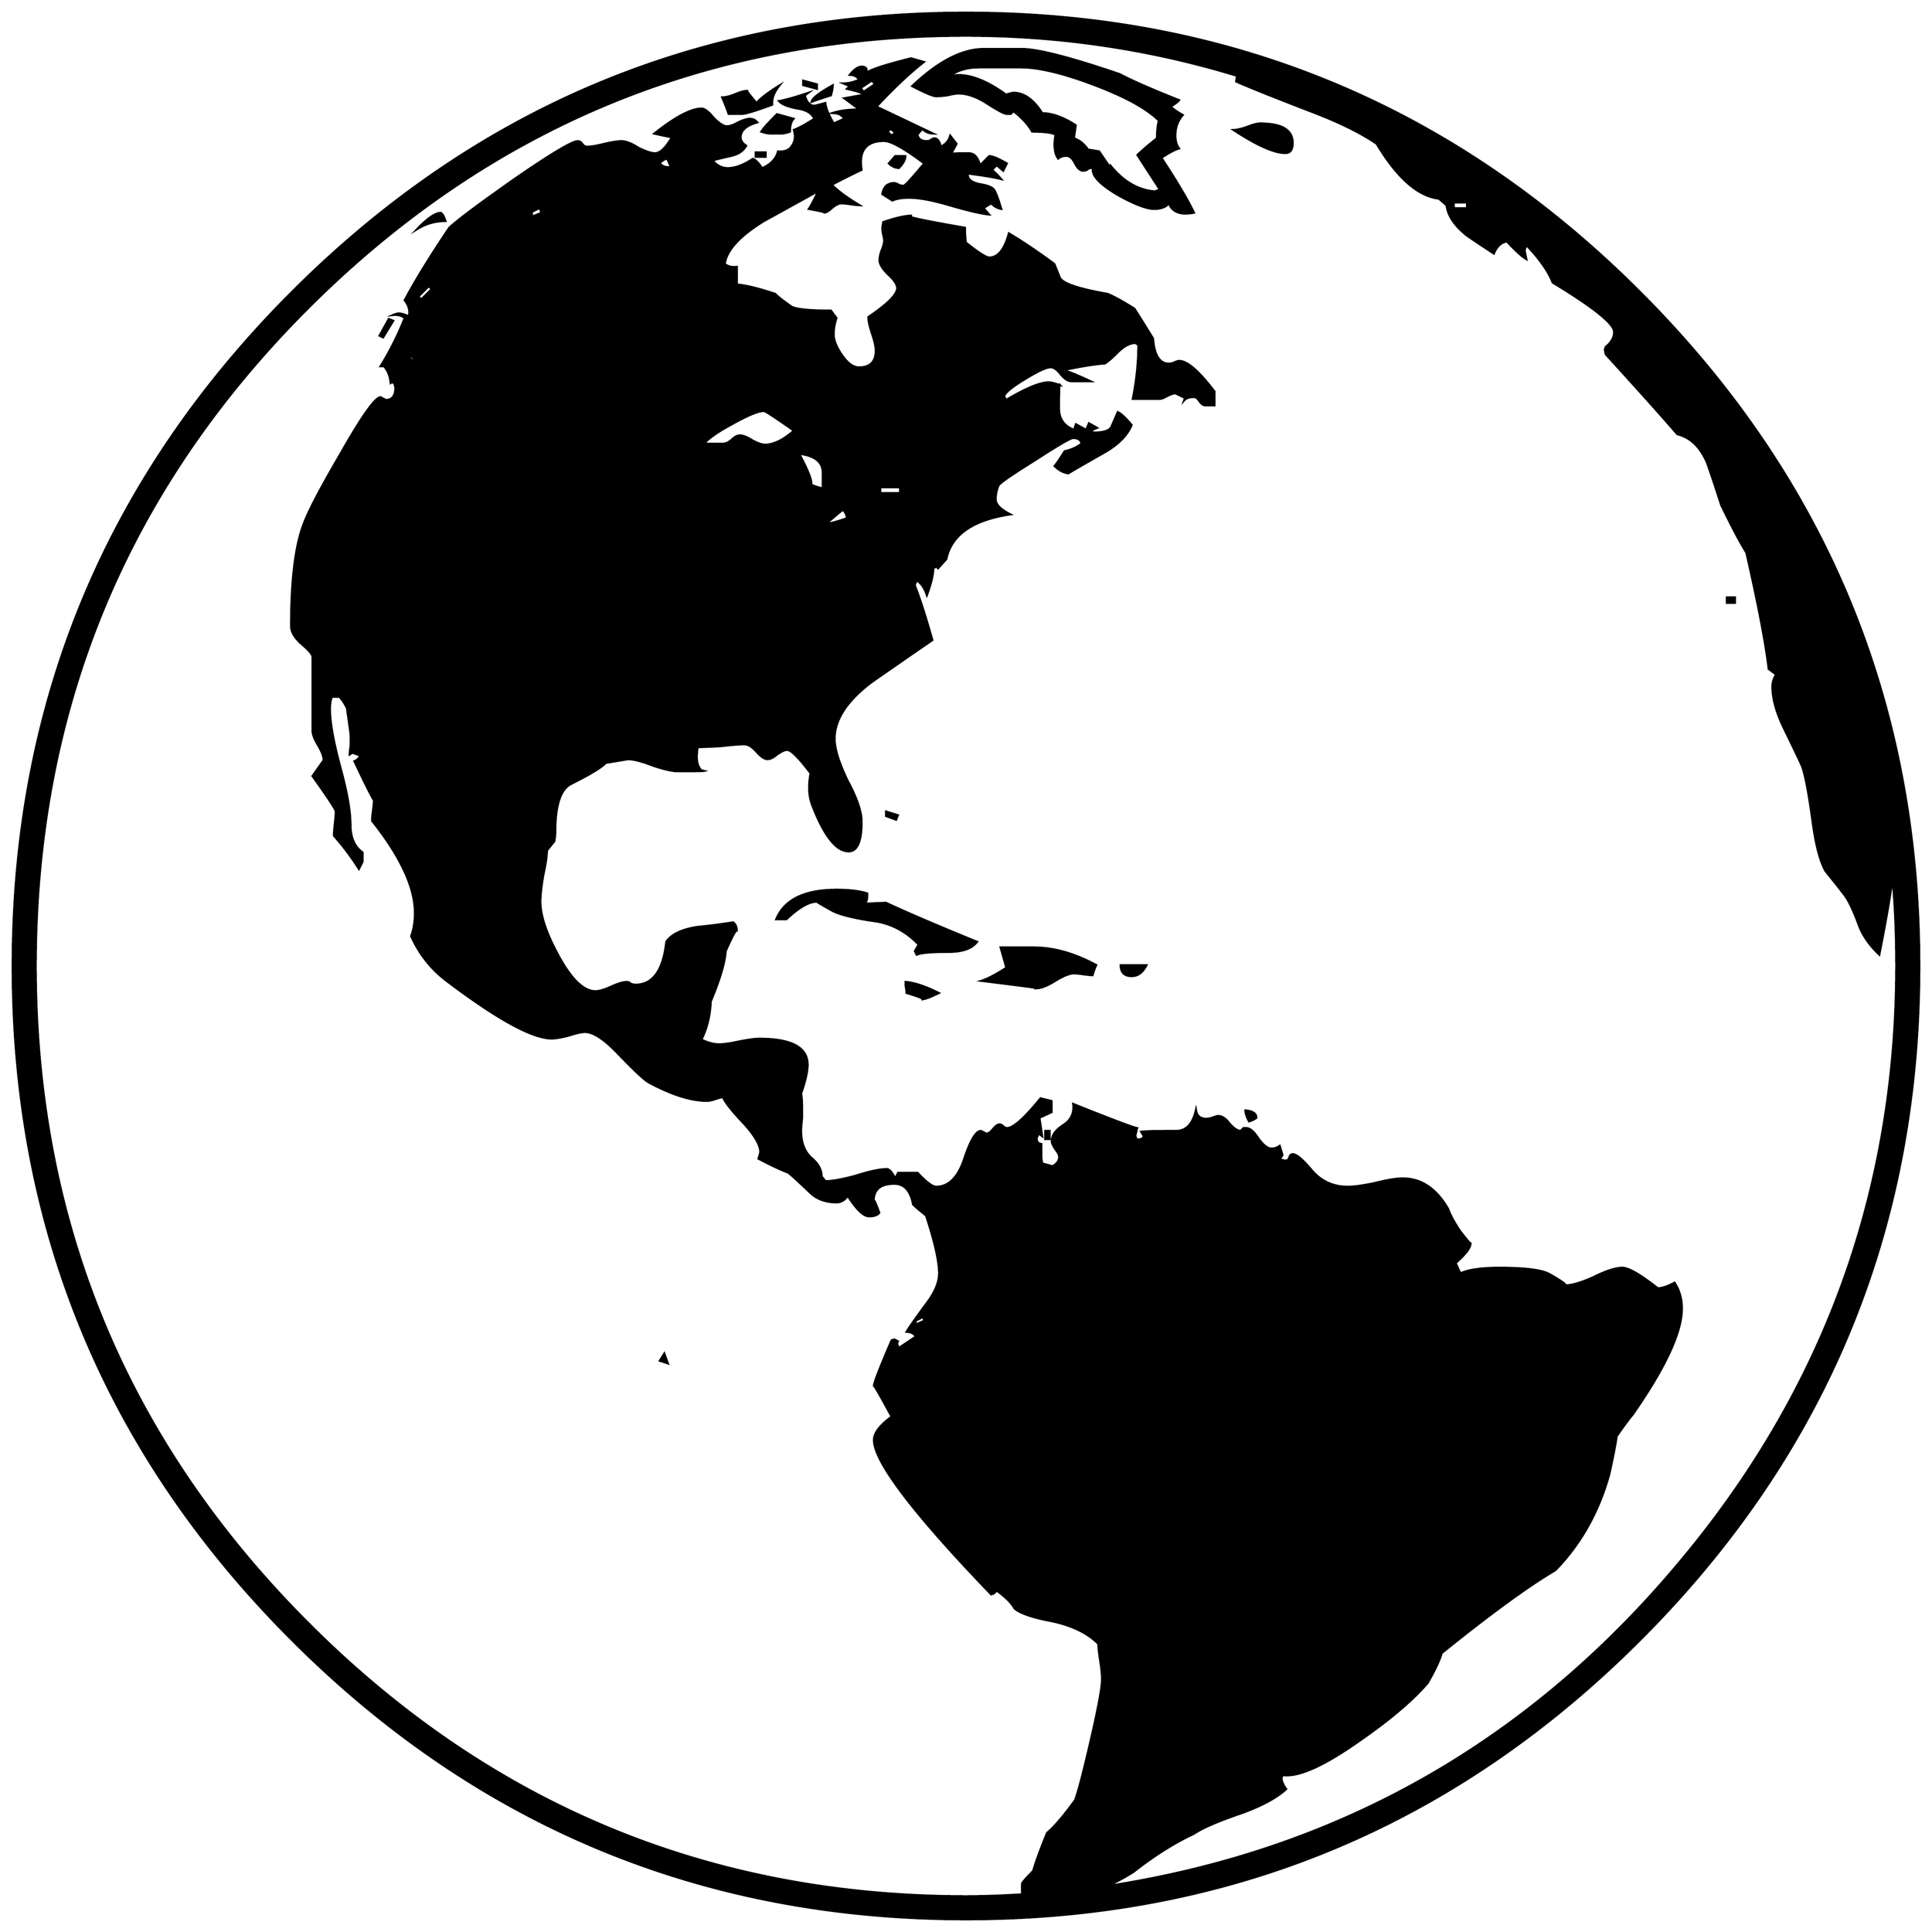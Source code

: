 


\begin{tikzpicture}[y=0.80pt, x=0.80pt, yscale=-1.0, xscale=1.0, inner sep=0pt, outer sep=0pt]
\begin{scope}[shift={(100.0,1706.0)},nonzero rule]
  \path[draw=.,fill=.,line width=1.600pt] (2048.0,-582.0) ..
    controls (2048.0,-299.333) and (1948.0,-58.0) ..
    (1748.0,142.0) .. controls (1548.0,342.0) and (1306.667,442.0)
    .. (1024.0,442.0) .. controls (741.333,442.0) and
    (500.0,342.0) .. (300.0,142.0) .. controls (100.0,-58.0) and
    (0.0,-299.333) .. (0.0,-582.0) .. controls (0.0,-864.667) and
    (100.0,-1106.0) .. (300.0,-1306.0) .. controls
    (500.0,-1506.0) and (741.333,-1606.0) .. (1024.0,-1606.0) ..
    controls (1306.667,-1606.0) and (1548.0,-1506.0) ..
    (1748.0,-1306.0) .. controls (1948.0,-1106.0) and
    (2048.0,-864.667) .. (2048.0,-582.0) -- cycle(1562.0,-1396.0)
    -- (1562.0,-1402.0) -- (1548.0,-1402.0) -- (1548.0,-1396.0)
    -- (1562.0,-1396.0) -- cycle(926.0,-1529.0) --
    (923.0,-1533.0) -- (911.0,-1525.0) -- (914.0,-1521.0) --
    (926.0,-1529.0) -- cycle(948.0,-1477.0) -- (943.0,-1481.0)
    -- (940.0,-1478.0) -- (944.0,-1474.0) -- (948.0,-1477.0) --
    cycle(707.0,-1440.0) -- (703.0,-1449.0) .. controls
    (701.0,-1449.0) and (698.333,-1447.333) .. (695.0,-1444.0) ..
    controls (697.667,-1441.333) and (700.667,-1440.0) ..
    (704.0,-1440.0) -- (707.0,-1440.0) -- cycle(953.0,-1090.0)
    -- (953.0,-1096.0) -- (932.0,-1096.0) -- (932.0,-1090.0) --
    (953.0,-1090.0) -- cycle(870.0,-1095.0) -- (870.0,-1112.0)
    .. controls (870.0,-1123.333) and (861.667,-1130.0) ..
    (845.0,-1132.0) .. controls (854.333,-1114.667) and
    (858.667,-1103.667) .. (858.0,-1099.0) .. controls
    (860.667,-1097.667) and (864.667,-1096.333) .. (870.0,-1095.0) --
    cycle(568.0,-1391.0) -- (566.0,-1396.0) -- (558.0,-1392.0)
    -- (558.0,-1387.0) -- (568.0,-1391.0) --
    cycle(839.0,-1157.0) .. controls (819.0,-1171.0) and
    (808.333,-1178.0) .. (807.0,-1178.0) .. controls
    (801.0,-1178.0) and (789.667,-1173.333) .. (773.0,-1164.0) ..
    controls (757.0,-1155.333) and (747.0,-1148.333) ..
    (743.0,-1143.0) -- (763.0,-1143.0) .. controls
    (765.667,-1143.0) and (768.667,-1144.333) .. (772.0,-1147.0) ..
    controls (775.333,-1150.333) and (778.333,-1152.0) ..
    (781.0,-1152.0) .. controls (784.333,-1152.0) and
    (788.667,-1150.333) .. (794.0,-1147.0) .. controls
    (800.0,-1143.667) and (804.667,-1142.0) .. (808.0,-1142.0) ..
    controls (817.333,-1142.0) and (827.667,-1147.0) ..
    (839.0,-1157.0) -- cycle(896.0,-1063.0) .. controls
    (896.0,-1065.667) and (894.667,-1068.667) .. (892.0,-1072.0) ..
    controls (890.0,-1070.667) and (884.0,-1065.667) ..
    (874.0,-1057.0) .. controls (879.333,-1057.667) and
    (886.667,-1059.667) .. (896.0,-1063.0) -- cycle(450.0,-1309.0)
    -- (447.0,-1312.0) -- (436.0,-1301.0) -- (439.0,-1298.0) --
    (450.0,-1309.0) -- cycle(433.0,-1229.0) .. controls
    (431.0,-1235.0) and (428.333,-1238.0) .. (425.0,-1238.0) ..
    controls (426.333,-1235.333) and (429.0,-1232.333) ..
    (433.0,-1229.0) -- cycle(2023.0,-582.0) .. controls
    (2023.0,-616.0) and (2021.667,-647.333) .. (2019.0,-676.0) ..
    controls (2017.667,-662.0) and (2013.0,-634.667) ..
    (2005.0,-594.0) .. controls (1993.667,-604.667) and
    (1986.0,-616.0) .. (1982.0,-628.0) .. controls
    (1976.0,-644.0) and (1970.667,-654.667) .. (1966.0,-660.0) ..
    controls (1962.0,-665.333) and (1955.667,-673.333) ..
    (1947.0,-684.0) .. controls (1941.0,-694.667) and
    (1936.333,-712.667) .. (1933.0,-738.0) .. controls
    (1929.0,-767.333) and (1925.333,-786.667) .. (1922.0,-796.0) ..
    controls (1921.333,-798.0) and (1914.667,-812.0) ..
    (1902.0,-838.0) .. controls (1894.0,-854.667) and
    (1890.0,-869.333) .. (1890.0,-882.0) .. controls
    (1890.0,-886.667) and (1891.333,-891.0) .. (1894.0,-895.0) --
    (1886.0,-901.0) .. controls (1882.667,-929.0) and
    (1874.667,-970.667) .. (1862.0,-1026.0) .. controls
    (1855.333,-1036.667) and (1846.333,-1053.667) .. (1835.0,-1077.0) ..
    controls (1830.333,-1091.667) and (1825.333,-1106.667) ..
    (1820.0,-1122.0) .. controls (1812.667,-1139.333) and
    (1802.0,-1149.667) .. (1788.0,-1153.0) .. controls
    (1771.333,-1172.333) and (1745.667,-1201.0) .. (1711.0,-1239.0) --
    (1710.0,-1244.0) -- (1711.0,-1247.0) .. controls
    (1717.0,-1251.667) and (1720.0,-1257.0) .. (1720.0,-1263.0) ..
    controls (1720.0,-1271.667) and (1698.0,-1289.333) ..
    (1654.0,-1316.0) .. controls (1649.333,-1328.0) and
    (1640.0,-1341.333) .. (1626.0,-1356.0) -- (1624.0,-1351.0) --
    (1626.0,-1341.0) .. controls (1622.0,-1343.0) and
    (1615.0,-1349.333) .. (1605.0,-1360.0) .. controls
    (1599.0,-1359.333) and (1594.333,-1355.0) .. (1591.0,-1347.0) ..
    controls (1571.667,-1359.667) and (1561.333,-1366.667) ..
    (1560.0,-1368.0) .. controls (1548.0,-1378.0) and
    (1541.333,-1388.333) .. (1540.0,-1399.0) -- (1532.0,-1406.0) ..
    controls (1509.333,-1408.667) and (1487.0,-1428.333) ..
    (1465.0,-1465.0) .. controls (1447.667,-1477.0) and
    (1423.0,-1489.0) .. (1391.0,-1501.0) .. controls
    (1349.667,-1517.0) and (1324.0,-1527.333) .. (1314.0,-1532.0) --
    (1315.0,-1538.0) .. controls (1221.0,-1566.667) and
    (1124.0,-1581.0) .. (1024.0,-1581.0) .. controls
    (748.0,-1581.0) and (512.333,-1483.333) .. (317.0,-1288.0) ..
    controls (122.333,-1093.333) and (25.0,-858.0) .. (25.0,-582.0)
    .. controls (25.0,-306.667) and (122.667,-71.333) .. (318.0,124.0)
    .. controls (513.333,319.333) and (748.667,417.0) ..
    (1024.0,417.0) .. controls (1041.333,417.0) and (1061.333,416.333)
    .. (1084.0,415.0) -- (1084.0,404.0) .. controls
    (1084.0,402.667) and (1088.0,398.0) .. (1096.0,390.0) ..
    controls (1098.667,380.667) and (1103.667,367.0) .. (1111.0,349.0)
    .. controls (1118.333,343.0) and (1128.333,331.333) ..
    (1141.0,314.0) .. controls (1144.333,305.333) and (1150.0,283.667)
    .. (1158.0,249.0) .. controls (1166.0,214.333) and
    (1170.0,192.667) .. (1170.0,184.0) .. controls (1170.0,179.333)
    and (1169.333,172.667) .. (1168.0,164.0) .. controls
    (1166.667,155.333) and (1166.0,149.333) .. (1166.0,146.0) ..
    controls (1154.667,134.667) and (1138.333,126.667) .. (1117.0,122.0)
    .. controls (1095.667,118.0) and (1082.0,113.333) ..
    (1076.0,108.0) .. controls (1072.667,102.0) and (1066.333,95.667)
    .. (1057.0,89.0) -- (1054.0,92.0) -- (1051.0,93.0) ..
    controls (967.0,5.667) and (925.0,-49.667) .. (925.0,-73.0) ..
    controls (925.0,-80.333) and (931.333,-88.667) .. (944.0,-98.0) ..
    controls (931.333,-121.333) and (925.0,-132.333) .. (925.0,-131.0)
    .. controls (925.0,-134.333) and (931.333,-150.667) ..
    (944.0,-180.0) -- (947.0,-181.0) -- (951.0,-179.0) --
    (950.0,-176.0) -- (952.0,-172.0) .. controls (956.0,-174.667)
    and (962.0,-178.667) .. (970.0,-184.0) .. controls
    (968.0,-187.333) and (964.667,-189.0) .. (960.0,-189.0) ..
    controls (961.333,-191.667) and (968.333,-201.667) .. (981.0,-219.0)
    .. controls (990.333,-231.0) and (995.0,-242.0) ..
    (995.0,-252.0) .. controls (995.0,-264.667) and (990.333,-285.333)
    .. (981.0,-314.0) .. controls (975.0,-318.667) and
    (970.333,-322.667) .. (967.0,-326.0) .. controls (964.333,-340.667)
    and (957.667,-348.0) .. (947.0,-348.0) .. controls
    (932.333,-348.0) and (925.0,-342.0) .. (925.0,-330.0) ..
    controls (925.0,-332.0) and (927.0,-327.667) .. (931.0,-317.0)
    .. controls (929.0,-314.333) and (925.333,-313.0) ..
    (920.0,-313.0) .. controls (914.0,-313.0) and (906.333,-320.333)
    .. (897.0,-335.0) .. controls (893.667,-330.333) and
    (889.667,-328.0) .. (885.0,-328.0) .. controls (873.0,-328.0)
    and (863.333,-331.667) .. (856.0,-339.0) .. controls
    (842.667,-351.667) and (835.0,-358.667) .. (833.0,-360.0) ..
    controls (825.667,-362.667) and (815.0,-367.667) .. (801.0,-375.0)
    .. controls (801.667,-377.0) and (802.333,-379.333) ..
    (803.0,-382.0) .. controls (803.0,-389.333) and (797.333,-399.333)
    .. (786.0,-412.0) .. controls (772.667,-426.0) and
    (765.0,-435.667) .. (763.0,-441.0) .. controls (761.667,-441.0)
    and (759.0,-440.333) .. (755.0,-439.0) .. controls
    (751.0,-437.667) and (748.0,-437.0) .. (746.0,-437.0) ..
    controls (728.667,-437.0) and (707.667,-443.667) .. (683.0,-457.0)
    .. controls (678.333,-459.667) and (667.333,-470.0) ..
    (650.0,-488.0) .. controls (635.333,-503.333) and (623.667,-511.0)
    .. (615.0,-511.0) .. controls (611.0,-511.0) and
    (605.0,-509.667) .. (597.0,-507.0) .. controls (589.0,-505.0)
    and (583.0,-504.0) .. (579.0,-504.0) .. controls
    (558.333,-504.0) and (520.667,-524.667) .. (466.0,-566.0) ..
    controls (449.333,-578.667) and (436.667,-594.667) .. (428.0,-614.0)
    .. controls (430.667,-621.333) and (432.0,-629.667) ..
    (432.0,-639.0) .. controls (432.0,-666.333) and (416.667,-699.333)
    .. (386.0,-738.0) .. controls (386.0,-740.667) and
    (386.333,-744.333) .. (387.0,-749.0) .. controls (387.667,-754.333)
    and (388.0,-758.0) .. (388.0,-760.0) .. controls
    (385.333,-764.0) and (378.333,-778.0) .. (367.0,-802.0) ..
    controls (370.333,-803.333) and (372.333,-805.333) .. (373.0,-808.0)
    -- (365.0,-811.0) -- (362.0,-809.0) .. controls
    (362.0,-811.0) and (362.333,-814.333) .. (363.0,-819.0) ..
    controls (363.0,-823.667) and (363.0,-827.333) .. (363.0,-830.0)
    .. controls (363.0,-830.667) and (361.667,-840.333) ..
    (359.0,-859.0) .. controls (356.333,-864.333) and (353.667,-868.333)
    .. (351.0,-871.0) -- (343.0,-871.0) .. controls
    (341.667,-867.667) and (341.0,-863.333) .. (341.0,-858.0) ..
    controls (341.0,-844.0) and (344.667,-823.333) .. (352.0,-796.0)
    .. controls (359.333,-769.333) and (363.0,-748.667) ..
    (363.0,-734.0) .. controls (363.0,-720.0) and (367.333,-710.0)
    .. (376.0,-704.0) -- (376.0,-694.0) -- (372.0,-686.0) ..
    controls (364.0,-698.667) and (355.0,-710.667) .. (345.0,-722.0)
    .. controls (345.0,-724.667) and (345.333,-729.0) ..
    (346.0,-735.0) .. controls (346.667,-741.0) and (347.0,-745.333)
    .. (347.0,-748.0) .. controls (347.0,-750.0) and
    (338.667,-762.667) .. (322.0,-786.0) .. controls (330.0,-797.333)
    and (334.0,-803.0) .. (334.0,-803.0) .. controls
    (334.0,-807.0) and (332.0,-812.333) .. (328.0,-819.0) ..
    controls (324.0,-825.667) and (322.0,-831.0) .. (322.0,-835.0)
    -- (322.0,-914.0) .. controls (322.0,-916.667) and
    (318.0,-921.333) .. (310.0,-928.0) .. controls (302.667,-934.667)
    and (299.0,-941.0) .. (299.0,-947.0) .. controls
    (299.0,-997.667) and (303.667,-1034.667) .. (313.0,-1058.0) ..
    controls (318.333,-1072.0) and (331.333,-1096.667) ..
    (352.0,-1132.0) .. controls (374.667,-1172.0) and
    (389.0,-1192.333) .. (395.0,-1193.0) -- (401.0,-1190.0) ..
    controls (407.667,-1190.0) and (411.0,-1194.333) ..
    (411.0,-1203.0) .. controls (410.333,-1208.333) and
    (408.667,-1210.0) .. (406.0,-1208.0) .. controls
    (405.333,-1215.333) and (403.0,-1221.333) .. (399.0,-1226.0) --
    (395.0,-1226.0) .. controls (405.667,-1243.333) and
    (414.333,-1260.667) .. (421.0,-1278.0) .. controls
    (417.667,-1280.667) and (413.333,-1281.667) .. (408.0,-1281.0) ..
    controls (409.333,-1281.667) and (411.333,-1282.333) ..
    (414.0,-1283.0) .. controls (417.333,-1283.0) and
    (421.0,-1282.0) .. (425.0,-1280.0) .. controls
    (425.667,-1280.667) and (426.0,-1282.0) .. (426.0,-1284.0) ..
    controls (426.0,-1288.667) and (424.333,-1293.0) ..
    (421.0,-1297.0) .. controls (432.333,-1318.333) and
    (448.333,-1344.333) .. (469.0,-1375.0) .. controls
    (478.333,-1383.667) and (502.0,-1401.333) .. (540.0,-1428.0) ..
    controls (578.667,-1454.667) and (601.0,-1468.0) ..
    (607.0,-1468.0) .. controls (609.0,-1468.0) and
    (610.667,-1467.0) .. (612.0,-1465.0) .. controls
    (613.333,-1463.0) and (615.0,-1462.0) .. (617.0,-1462.0) ..
    controls (621.0,-1462.0) and (627.0,-1463.0) ..
    (635.0,-1465.0) .. controls (643.667,-1467.0) and
    (650.0,-1468.0) .. (654.0,-1468.0) .. controls
    (658.667,-1468.0) and (664.667,-1465.667) .. (672.0,-1461.0) ..
    controls (680.0,-1457.0) and (686.0,-1455.0) ..
    (690.0,-1455.0) .. controls (695.333,-1455.0) and
    (701.333,-1460.667) .. (708.0,-1472.0) .. controls
    (704.0,-1472.667) and (697.667,-1474.0) .. (689.0,-1476.0) ..
    controls (711.667,-1494.0) and (728.667,-1503.0) ..
    (740.0,-1503.0) .. controls (743.333,-1503.0) and
    (747.667,-1499.667) .. (753.0,-1493.0) .. controls
    (759.0,-1487.0) and (763.667,-1484.0) .. (767.0,-1484.0) ..
    controls (770.333,-1484.0) and (774.333,-1485.333) ..
    (779.0,-1488.0) .. controls (784.333,-1490.667) and
    (788.667,-1492.0) .. (792.0,-1492.0) .. controls
    (795.333,-1492.0) and (798.0,-1490.667) .. (800.0,-1488.0) ..
    controls (788.0,-1484.667) and (782.0,-1479.333) ..
    (782.0,-1472.0) .. controls (782.0,-1468.667) and
    (784.0,-1465.667) .. (788.0,-1463.0) .. controls
    (785.333,-1457.667) and (780.0,-1454.0) .. (772.0,-1452.0) ..
    controls (760.0,-1449.333) and (753.333,-1447.667) ..
    (752.0,-1447.0) .. controls (756.667,-1441.667) and
    (762.0,-1439.0) .. (768.0,-1439.0) .. controls
    (776.0,-1439.0) and (785.0,-1442.333) .. (795.0,-1449.0) ..
    controls (797.667,-1448.333) and (801.0,-1445.0) ..
    (805.0,-1439.0) .. controls (814.333,-1443.0) and
    (820.0,-1449.0) .. (822.0,-1457.0) .. controls
    (829.333,-1456.333) and (834.333,-1458.333) .. (837.0,-1463.0) ..
    controls (840.333,-1467.667) and (841.0,-1473.333) ..
    (839.0,-1480.0) .. controls (844.333,-1482.0) and
    (851.667,-1486.0) .. (861.0,-1492.0) .. controls
    (858.333,-1498.0) and (852.0,-1501.667) .. (842.0,-1503.0) ..
    controls (832.0,-1505.0) and (825.667,-1507.667) ..
    (823.0,-1511.0) .. controls (830.333,-1512.333) and
    (841.0,-1515.333) .. (855.0,-1520.0) -- (851.0,-1517.0) ..
    controls (853.0,-1509.667) and (856.333,-1506.0) ..
    (861.0,-1506.0) .. controls (861.667,-1506.0) and
    (865.667,-1507.0) .. (873.0,-1509.0) .. controls
    (873.667,-1503.0) and (876.667,-1495.667) .. (882.0,-1487.0) --
    (893.0,-1492.0) .. controls (891.0,-1496.0) and
    (886.667,-1498.0) .. (880.0,-1498.0) .. controls
    (888.0,-1500.667) and (897.667,-1502.0) .. (909.0,-1502.0) ..
    controls (908.333,-1502.667) and (903.0,-1506.667) ..
    (893.0,-1514.0) -- (915.0,-1518.0) .. controls
    (911.667,-1520.0) and (905.333,-1522.0) .. (896.0,-1524.0) --
    (899.0,-1527.0) -- (892.0,-1530.0) .. controls
    (898.0,-1530.0) and (903.667,-1531.333) .. (909.0,-1534.0) ..
    controls (907.0,-1537.333) and (903.667,-1539.0) ..
    (899.0,-1539.0) .. controls (903.667,-1545.0) and
    (908.0,-1548.0) .. (912.0,-1548.0) .. controls
    (916.667,-1548.0) and (918.333,-1545.667) .. (917.0,-1541.0) ..
    controls (919.667,-1544.333) and (935.667,-1549.667) ..
    (965.0,-1557.0) -- (979.0,-1553.0) .. controls
    (963.667,-1541.0) and (946.667,-1525.0) .. (928.0,-1505.0) --
    (989.0,-1476.0) .. controls (984.333,-1476.0) and
    (980.333,-1477.667) .. (977.0,-1481.0) -- (972.0,-1475.0) ..
    controls (972.667,-1470.333) and (976.0,-1468.0) ..
    (982.0,-1468.0) .. controls (983.333,-1468.0) and
    (984.667,-1468.333) .. (986.0,-1469.0) .. controls
    (987.333,-1470.333) and (988.667,-1471.0) .. (990.0,-1471.0) ..
    controls (993.333,-1471.0) and (995.667,-1468.0) ..
    (997.0,-1462.0) .. controls (1002.333,-1464.667) and
    (1005.667,-1468.667) .. (1007.0,-1474.0) -- (1014.0,-1465.0) --
    (1008.0,-1454.0) .. controls (1006.0,-1454.667) and
    (1012.333,-1455.0) .. (1027.0,-1455.0) .. controls
    (1033.0,-1455.0) and (1037.0,-1450.667) .. (1039.0,-1442.0) ..
    controls (1045.667,-1448.667) and (1049.0,-1452.0) ..
    (1049.0,-1452.0) .. controls (1052.333,-1452.0) and
    (1058.667,-1449.333) .. (1068.0,-1444.0) -- (1064.0,-1436.0) --
    (1057.0,-1442.0) -- (1052.0,-1437.0) .. controls
    (1054.667,-1435.0) and (1058.0,-1431.667) .. (1062.0,-1427.0) ..
    controls (1054.0,-1429.0) and (1042.0,-1431.0) ..
    (1026.0,-1433.0) .. controls (1025.333,-1427.667) and
    (1029.333,-1424.0) .. (1038.0,-1422.0) .. controls
    (1046.667,-1420.667) and (1052.0,-1418.667) .. (1054.0,-1416.0) ..
    controls (1056.0,-1413.333) and (1058.667,-1406.333) ..
    (1062.0,-1395.0) .. controls (1058.0,-1395.667) and
    (1054.333,-1397.667) .. (1051.0,-1401.0) -- (1043.0,-1396.0) --
    (1049.0,-1389.0) .. controls (1041.0,-1389.667) and
    (1026.667,-1393.0) .. (1006.0,-1399.0) .. controls
    (988.0,-1404.333) and (973.667,-1407.0) .. (963.0,-1407.0) ..
    controls (955.0,-1407.0) and (949.0,-1406.0) ..
    (945.0,-1404.0) -- (934.0,-1411.0) .. controls
    (935.333,-1419.0) and (939.667,-1423.0) .. (947.0,-1423.0) ..
    controls (948.333,-1423.0) and (950.0,-1422.333) ..
    (952.0,-1421.0) .. controls (954.0,-1420.333) and
    (955.667,-1420.0) .. (957.0,-1420.0) .. controls
    (958.333,-1420.0) and (965.667,-1428.0) .. (979.0,-1444.0) ..
    controls (957.667,-1460.0) and (943.333,-1468.0) ..
    (936.0,-1468.0) .. controls (916.667,-1468.0) and
    (908.667,-1457.667) .. (912.0,-1437.0) .. controls
    (904.667,-1433.667) and (894.0,-1428.333) .. (880.0,-1421.0) ..
    controls (886.667,-1414.333) and (896.667,-1407.0) ..
    (910.0,-1399.0) .. controls (908.0,-1399.0) and
    (904.667,-1399.333) .. (900.0,-1400.0) .. controls
    (896.0,-1400.667) and (892.667,-1401.0) .. (890.0,-1401.0) ..
    controls (887.333,-1401.0) and (884.0,-1399.333) ..
    (880.0,-1396.0) .. controls (876.667,-1392.667) and
    (873.667,-1391.0) .. (871.0,-1391.0) .. controls
    (875.0,-1391.0) and (869.667,-1392.333) .. (855.0,-1395.0) ..
    controls (857.667,-1399.0) and (861.0,-1405.333) ..
    (865.0,-1414.0) .. controls (845.667,-1403.333) and
    (826.333,-1392.667) .. (807.0,-1382.0) .. controls
    (781.0,-1366.0) and (767.0,-1350.667) .. (765.0,-1336.0) ..
    controls (768.333,-1333.333) and (772.667,-1332.333) ..
    (778.0,-1333.0) -- (778.0,-1314.0) .. controls
    (787.333,-1313.333) and (801.0,-1310.0) .. (819.0,-1304.0) ..
    controls (822.333,-1300.667) and (828.333,-1296.0) ..
    (837.0,-1290.0) .. controls (843.0,-1287.333) and
    (857.0,-1286.0) .. (879.0,-1286.0) -- (885.0,-1278.0) ..
    controls (883.0,-1272.0) and (882.0,-1266.0) ..
    (882.0,-1260.0) .. controls (882.0,-1254.0) and
    (885.0,-1246.667) .. (891.0,-1238.0) .. controls
    (897.0,-1229.333) and (903.0,-1225.0) .. (909.0,-1225.0) ..
    controls (921.0,-1225.0) and (927.0,-1231.0) ..
    (927.0,-1243.0) .. controls (927.0,-1247.0) and
    (925.667,-1253.0) .. (923.0,-1261.0) .. controls
    (920.333,-1269.0) and (919.0,-1275.0) .. (919.0,-1279.0) ..
    controls (939.667,-1293.0) and (950.0,-1303.333) ..
    (950.0,-1310.0) .. controls (950.0,-1314.0) and
    (946.667,-1319.0) .. (940.0,-1325.0) .. controls
    (934.0,-1331.0) and (931.0,-1336.0) .. (931.0,-1340.0) ..
    controls (931.0,-1342.667) and (931.667,-1346.0) ..
    (933.0,-1350.0) .. controls (935.0,-1354.667) and
    (936.0,-1358.333) .. (936.0,-1361.0) .. controls
    (936.0,-1362.333) and (935.667,-1364.333) .. (935.0,-1367.0) ..
    controls (934.333,-1370.333) and (934.0,-1372.667) ..
    (934.0,-1374.0) .. controls (934.0,-1374.667) and
    (934.333,-1377.0) .. (935.0,-1381.0) .. controls
    (948.333,-1385.667) and (958.667,-1388.0) .. (966.0,-1388.0) ..
    controls (954.0,-1388.0) and (973.0,-1383.667) ..
    (1023.0,-1375.0) .. controls (1023.0,-1369.0) and
    (1023.333,-1363.667) .. (1024.0,-1359.0) .. controls
    (1037.333,-1348.333) and (1045.667,-1343.0) .. (1049.0,-1343.0) ..
    controls (1058.333,-1343.0) and (1065.333,-1351.667) ..
    (1070.0,-1369.0) .. controls (1084.667,-1360.333) and
    (1101.0,-1349.333) .. (1119.0,-1336.0) .. controls
    (1120.333,-1332.667) and (1122.333,-1327.667) .. (1125.0,-1321.0) ..
    controls (1128.333,-1315.0) and (1145.333,-1309.333) ..
    (1176.0,-1304.0) .. controls (1182.667,-1301.333) and
    (1192.333,-1296.0) .. (1205.0,-1288.0) .. controls
    (1209.667,-1280.667) and (1216.333,-1270.0) .. (1225.0,-1256.0) ..
    controls (1226.333,-1238.0) and (1232.0,-1229.0) ..
    (1242.0,-1229.0) .. controls (1243.333,-1229.0) and
    (1245.0,-1229.333) .. (1247.0,-1230.0) .. controls
    (1249.667,-1231.333) and (1251.667,-1232.0) .. (1253.0,-1232.0) ..
    controls (1261.667,-1232.0) and (1274.333,-1221.0) ..
    (1291.0,-1199.0) -- (1291.0,-1184.0) -- (1281.0,-1184.0) ..
    controls (1279.0,-1184.0) and (1277.0,-1185.333) ..
    (1275.0,-1188.0) .. controls (1273.0,-1191.333) and
    (1271.0,-1193.0) .. (1269.0,-1193.0) .. controls
    (1263.667,-1193.0) and (1260.0,-1191.667) .. (1258.0,-1189.0) --
    (1259.0,-1192.0) -- (1249.0,-1197.0) .. controls
    (1247.0,-1197.0) and (1244.0,-1196.0) .. (1240.0,-1194.0) ..
    controls (1236.667,-1192.0) and (1234.0,-1191.0) ..
    (1232.0,-1191.0) -- (1203.0,-1191.0) .. controls
    (1207.0,-1211.0) and (1209.0,-1230.333) .. (1209.0,-1249.0) --
    (1206.0,-1251.0) .. controls (1200.0,-1251.0) and
    (1193.667,-1247.667) .. (1187.0,-1241.0) .. controls
    (1180.333,-1234.333) and (1175.667,-1230.333) .. (1173.0,-1229.0) ..
    controls (1163.0,-1228.333) and (1148.333,-1226.0) ..
    (1129.0,-1222.0) .. controls (1135.667,-1220.0) and
    (1145.333,-1216.0) .. (1158.0,-1210.0) -- (1137.0,-1210.0) ..
    controls (1133.667,-1210.0) and (1130.0,-1212.333) ..
    (1126.0,-1217.0) .. controls (1122.0,-1222.333) and
    (1118.333,-1225.0) .. (1115.0,-1225.0) .. controls
    (1110.333,-1225.0) and (1101.0,-1220.667) .. (1087.0,-1212.0) ..
    controls (1073.667,-1204.0) and (1066.333,-1198.0) ..
    (1065.0,-1194.0) -- (1067.0,-1190.0) .. controls
    (1088.333,-1202.667) and (1103.667,-1209.0) .. (1113.0,-1209.0) ..
    controls (1115.0,-1209.0) and (1119.0,-1208.0) ..
    (1125.0,-1206.0) .. controls (1124.333,-1208.0) and
    (1124.0,-1199.667) .. (1124.0,-1181.0) .. controls
    (1124.0,-1169.667) and (1129.333,-1162.0) .. (1140.0,-1158.0) --
    (1142.0,-1164.0) -- (1153.0,-1158.0) -- (1156.0,-1165.0) --
    (1165.0,-1160.0) -- (1158.0,-1157.0) -- (1161.0,-1155.0) ..
    controls (1171.667,-1155.0) and (1178.0,-1157.0) ..
    (1180.0,-1161.0) .. controls (1182.0,-1165.667) and
    (1184.333,-1171.0) .. (1187.0,-1177.0) .. controls
    (1190.333,-1175.667) and (1195.333,-1171.0) .. (1202.0,-1163.0) ..
    controls (1197.333,-1151.667) and (1187.333,-1141.667) ..
    (1172.0,-1133.0) .. controls (1147.333,-1119.0) and
    (1134.667,-1111.667) .. (1134.0,-1111.0) .. controls
    (1128.667,-1111.667) and (1123.667,-1114.333) .. (1119.0,-1119.0) ..
    controls (1120.333,-1120.333) and (1124.0,-1125.667) ..
    (1130.0,-1135.0) .. controls (1136.667,-1136.333) and
    (1142.667,-1139.0) .. (1148.0,-1143.0) .. controls
    (1147.333,-1147.0) and (1144.333,-1149.0) .. (1139.0,-1149.0) ..
    controls (1136.333,-1149.0) and (1122.667,-1141.0) ..
    (1098.0,-1125.0) .. controls (1073.333,-1109.667) and
    (1060.333,-1100.667) .. (1059.0,-1098.0) .. controls
    (1057.0,-1093.333) and (1056.0,-1088.333) .. (1056.0,-1083.0) ..
    controls (1056.0,-1077.667) and (1061.333,-1072.333) ..
    (1072.0,-1067.0) .. controls (1031.333,-1061.0) and
    (1008.333,-1045.0) .. (1003.0,-1019.0) -- (994.0,-1009.0) --
    (992.0,-1011.0) -- (989.0,-1009.0) .. controls
    (989.0,-1002.333) and (986.667,-992.667) .. (982.0,-980.0) ..
    controls (979.333,-988.0) and (975.667,-993.333) .. (971.0,-996.0)
    -- (969.0,-991.0) .. controls (974.333,-977.667) and
    (980.667,-958.0) .. (988.0,-932.0) .. controls (966.667,-917.333)
    and (945.0,-902.333) .. (923.0,-887.0) .. controls
    (896.333,-867.0) and (883.0,-846.667) .. (883.0,-826.0) ..
    controls (883.0,-815.333) and (887.667,-800.333) .. (897.0,-781.0)
    .. controls (907.0,-762.333) and (912.0,-747.667) ..
    (912.0,-737.0) .. controls (912.0,-715.667) and (907.333,-705.0)
    .. (898.0,-705.0) .. controls (884.667,-705.0) and
    (871.667,-721.333) .. (859.0,-754.0) .. controls (855.0,-764.0)
    and (854.333,-775.667) .. (857.0,-789.0) .. controls
    (844.333,-805.667) and (836.0,-814.0) .. (832.0,-814.0) ..
    controls (829.333,-814.0) and (825.667,-812.333) .. (821.0,-809.0)
    .. controls (817.0,-805.667) and (813.667,-804.0) ..
    (811.0,-804.0) .. controls (807.667,-804.0) and (803.667,-806.667)
    .. (799.0,-812.0) .. controls (794.333,-817.333) and
    (790.0,-820.0) .. (786.0,-820.0) .. controls (780.667,-820.0)
    and (772.333,-819.333) .. (761.0,-818.0) .. controls
    (749.667,-817.333) and (741.333,-817.0) .. (736.0,-817.0) ..
    controls (735.333,-813.667) and (735.0,-810.0) .. (735.0,-806.0)
    .. controls (735.0,-800.0) and (736.667,-795.333) ..
    (740.0,-792.0) .. controls (748.0,-791.333) and (739.667,-791.0)
    .. (715.0,-791.0) .. controls (709.0,-791.0) and
    (700.0,-793.0) .. (688.0,-797.0) .. controls (676.0,-801.667)
    and (667.0,-804.0) .. (661.0,-804.0) .. controls
    (661.0,-804.0) and (653.0,-802.667) .. (637.0,-800.0) ..
    controls (633.0,-795.333) and (620.333,-787.667) .. (599.0,-777.0)
    .. controls (588.333,-771.0) and (583.0,-754.0) ..
    (583.0,-726.0) .. controls (583.0,-723.333) and (582.667,-720.0)
    .. (582.0,-716.0) -- (574.0,-706.0) .. controls
    (574.0,-700.0) and (572.667,-691.0) .. (570.0,-679.0) ..
    controls (568.0,-667.0) and (567.0,-657.667) .. (567.0,-651.0)
    .. controls (567.0,-636.333) and (573.333,-617.333) ..
    (586.0,-594.0) .. controls (600.0,-568.0) and (613.333,-555.0)
    .. (626.0,-555.0) .. controls (630.0,-555.0) and
    (635.667,-556.667) .. (643.0,-560.0) .. controls (650.333,-563.333)
    and (656.0,-565.0) .. (660.0,-565.0) .. controls
    (661.333,-565.0) and (662.667,-564.333) .. (664.0,-563.0) ..
    controls (666.0,-562.333) and (667.667,-562.0) .. (669.0,-562.0)
    .. controls (687.667,-562.0) and (698.667,-577.333) ..
    (702.0,-608.0) .. controls (707.333,-616.0) and (718.333,-621.333)
    .. (735.0,-624.0) .. controls (748.333,-625.333) and
    (761.333,-627.0) .. (774.0,-629.0) .. controls (776.667,-627.0)
    and (778.0,-623.667) .. (778.0,-619.0) .. controls
    (778.0,-623.0) and (774.0,-616.0) .. (766.0,-598.0) ..
    controls (765.333,-586.0) and (760.0,-568.0) .. (750.0,-544.0)
    .. controls (749.333,-528.667) and (746.0,-515.0) ..
    (740.0,-503.0) .. controls (746.667,-499.667) and (753.0,-498.0)
    .. (759.0,-498.0) .. controls (763.667,-498.0) and
    (770.667,-499.0) .. (780.0,-501.0) .. controls (790.0,-503.0)
    and (797.333,-504.0) .. (802.0,-504.0) .. controls
    (836.667,-504.0) and (854.0,-494.667) .. (854.0,-476.0) ..
    controls (854.0,-468.667) and (851.667,-458.333) .. (847.0,-445.0)
    .. controls (847.667,-441.667) and (848.0,-437.333) ..
    (848.0,-432.0) .. controls (848.0,-429.333) and (848.0,-424.667)
    .. (848.0,-418.0) .. controls (847.333,-412.0) and
    (847.0,-407.667) .. (847.0,-405.0) .. controls (847.0,-392.333)
    and (850.667,-382.667) .. (858.0,-376.0) .. controls
    (865.333,-370.0) and (869.0,-363.333) .. (869.0,-356.0) --
    (873.0,-351.0) .. controls (880.333,-351.0) and (891.333,-353.0)
    .. (906.0,-357.0) .. controls (920.667,-361.667) and
    (931.667,-364.0) .. (939.0,-364.0) .. controls (941.667,-364.0)
    and (944.667,-360.667) .. (948.0,-354.0) -- (951.0,-360.0) --
    (972.0,-360.0) .. controls (981.333,-350.0) and (988.0,-345.0)
    .. (992.0,-345.0) .. controls (1005.333,-345.0) and
    (1015.333,-355.0) .. (1022.0,-375.0) .. controls
    (1028.667,-395.0) and (1034.667,-405.0) .. (1040.0,-405.0) --
    (1046.0,-402.0) .. controls (1048.0,-402.0) and
    (1050.333,-403.667) .. (1053.0,-407.0) .. controls
    (1055.667,-410.333) and (1058.0,-412.0) .. (1060.0,-412.0) ..
    controls (1061.333,-412.0) and (1062.667,-411.333) ..
    (1064.0,-410.0) .. controls (1065.333,-408.667) and
    (1066.667,-408.0) .. (1068.0,-408.0) .. controls
    (1074.667,-408.0) and (1086.667,-418.667) .. (1104.0,-440.0) --
    (1116.0,-437.0) -- (1116.0,-425.0) .. controls
    (1113.333,-423.667) and (1109.0,-421.667) .. (1103.0,-419.0) ..
    controls (1103.667,-414.333) and (1104.667,-407.667) ..
    (1106.0,-399.0) -- (1102.0,-402.0) -- (1100.0,-397.0) ..
    controls (1100.0,-393.0) and (1101.667,-391.0) ..
    (1105.0,-391.0) .. controls (1105.0,-391.0) and
    (1105.0,-386.667) .. (1105.0,-378.0) .. controls
    (1105.0,-376.0) and (1105.333,-373.333) .. (1106.0,-370.0) --
    (1117.0,-367.0) .. controls (1121.667,-369.667) and
    (1124.0,-373.0) .. (1124.0,-377.0) .. controls
    (1124.0,-379.0) and (1122.667,-381.667) .. (1120.0,-385.0) ..
    controls (1117.333,-389.0) and (1116.0,-392.0) ..
    (1116.0,-394.0) .. controls (1116.0,-400.0) and
    (1120.0,-405.667) .. (1128.0,-411.0) .. controls
    (1136.667,-416.333) and (1140.333,-424.0) .. (1139.0,-434.0) ..
    controls (1182.333,-416.667) and (1205.333,-408.0) ..
    (1208.0,-408.0) -- (1206.0,-400.0) -- (1207.0,-396.0) ..
    controls (1211.0,-395.333) and (1213.667,-396.333) ..
    (1215.0,-399.0) -- (1212.0,-404.0) .. controls
    (1214.667,-404.667) and (1227.333,-405.0) .. (1250.0,-405.0) ..
    controls (1260.667,-405.0) and (1267.667,-412.667) ..
    (1271.0,-428.0) .. controls (1271.667,-421.333) and
    (1275.333,-418.0) .. (1282.0,-418.0) .. controls
    (1283.333,-418.0) and (1285.333,-418.333) .. (1288.0,-419.0) ..
    controls (1291.333,-420.333) and (1293.667,-421.0) ..
    (1295.0,-421.0) .. controls (1299.0,-421.0) and
    (1303.0,-418.333) .. (1307.0,-413.0) .. controls
    (1311.667,-407.667) and (1315.667,-405.0) .. (1319.0,-405.0) --
    (1322.0,-408.0) -- (1325.0,-408.0) .. controls
    (1329.0,-408.0) and (1333.333,-404.333) .. (1338.0,-397.0) ..
    controls (1343.333,-389.667) and (1348.0,-386.0) ..
    (1352.0,-386.0) .. controls (1355.333,-386.0) and
    (1358.333,-387.0) .. (1361.0,-389.0) -- (1364.0,-379.0) --
    (1361.0,-374.0) .. controls (1362.333,-374.0) and
    (1364.333,-373.667) .. (1367.0,-373.0) .. controls
    (1369.0,-373.0) and (1370.333,-374.0) .. (1371.0,-376.0) ..
    controls (1371.667,-378.667) and (1373.0,-380.0) ..
    (1375.0,-380.0) .. controls (1379.0,-380.0) and
    (1386.0,-374.0) .. (1396.0,-362.0) .. controls
    (1406.0,-350.667) and (1418.667,-345.0) .. (1434.0,-345.0) ..
    controls (1440.667,-345.0) and (1450.333,-346.333) ..
    (1463.0,-349.0) .. controls (1476.333,-352.333) and
    (1486.333,-354.0) .. (1493.0,-354.0) .. controls
    (1513.0,-354.0) and (1529.333,-343.0) .. (1542.0,-321.0) ..
    controls (1544.0,-315.0) and (1548.333,-307.0) ..
    (1555.0,-297.0) .. controls (1562.333,-287.667) and
    (1566.0,-283.333) .. (1566.0,-284.0) .. controls
    (1566.0,-279.333) and (1560.667,-272.333) .. (1550.0,-263.0) --
    (1555.0,-252.0) .. controls (1563.667,-256.0) and
    (1577.667,-258.0) .. (1597.0,-258.0) .. controls
    (1625.0,-258.0) and (1643.0,-255.667) .. (1651.0,-251.0) ..
    controls (1665.0,-243.0) and (1670.333,-239.0) ..
    (1667.0,-239.0) .. controls (1674.333,-239.0) and
    (1684.667,-242.0) .. (1698.0,-248.0) .. controls
    (1711.333,-254.667) and (1721.667,-258.0) .. (1729.0,-258.0) ..
    controls (1735.667,-258.0) and (1748.333,-250.667) ..
    (1767.0,-236.0) .. controls (1771.667,-236.0) and
    (1777.667,-238.0) .. (1785.0,-242.0) .. controls
    (1790.333,-234.0) and (1793.0,-224.667) .. (1793.0,-214.0) ..
    controls (1793.0,-188.667) and (1775.333,-150.667) ..
    (1740.0,-100.0) .. controls (1736.0,-95.333) and
    (1730.333,-87.667) .. (1723.0,-77.0) .. controls (1721.667,-67.667)
    and (1719.0,-54.0) .. (1715.0,-36.0) .. controls
    (1703.667,4.667) and (1684.333,39.0) .. (1657.0,67.0) .. controls
    (1627.667,84.333) and (1587.0,114.0) .. (1535.0,156.0) ..
    controls (1533.0,163.333) and (1528.0,174.0) .. (1520.0,188.0)
    .. controls (1504.0,206.667) and (1479.667,227.333) ..
    (1447.0,250.0) .. controls (1408.333,277.333) and (1380.667,289.667)
    .. (1364.0,287.0) .. controls (1364.0,287.667) and
    (1363.667,288.667) .. (1363.0,290.0) .. controls (1363.0,293.333)
    and (1364.667,297.333) .. (1368.0,302.0) .. controls
    (1358.0,311.333) and (1342.0,320.0) .. (1320.0,328.0) ..
    controls (1294.667,336.667) and (1277.667,344.0) .. (1269.0,350.0)
    .. controls (1247.667,360.0) and (1226.0,373.667) ..
    (1204.0,391.0) .. controls (1193.333,397.667) and (1184.0,402.667)
    .. (1176.0,406.0) .. controls (1419.333,368.667) and
    (1621.333,256.0) .. (1782.0,68.0) .. controls (1942.667,-119.333)
    and (2023.0,-336.0) .. (2023.0,-582.0) --
    cycle(979.0,-201.0) -- (978.0,-205.0) -- (970.0,-201.0) --
    (970.0,-197.0) -- (979.0,-201.0) -- cycle(1850.0,-972.0) --
    (1841.0,-972.0) -- (1841.0,-978.0) -- (1850.0,-978.0) --
    (1850.0,-972.0) -- cycle(1375.0,-1466.0) .. controls
    (1375.0,-1458.667) and (1372.333,-1455.0) .. (1367.0,-1455.0) ..
    controls (1355.0,-1455.0) and (1336.333,-1463.333) ..
    (1311.0,-1480.0) .. controls (1314.333,-1480.0) and
    (1319.0,-1481.0) .. (1325.0,-1483.0) .. controls
    (1331.667,-1485.667) and (1336.667,-1487.0) .. (1340.0,-1487.0) ..
    controls (1363.333,-1487.0) and (1375.0,-1480.0) ..
    (1375.0,-1466.0) -- cycle(1269.0,-1391.0) .. controls
    (1265.667,-1390.333) and (1262.667,-1390.0) .. (1260.0,-1390.0) ..
    controls (1250.667,-1390.0) and (1244.667,-1393.667) ..
    (1242.0,-1401.0) .. controls (1238.667,-1397.0) and
    (1233.333,-1395.0) .. (1226.0,-1395.0) .. controls
    (1218.0,-1395.0) and (1205.0,-1400.0) .. (1187.0,-1410.0) ..
    controls (1169.0,-1420.667) and (1160.0,-1429.667) ..
    (1160.0,-1437.0) -- (1162.0,-1438.0) .. controls
    (1161.333,-1438.667) and (1160.0,-1439.0) .. (1158.0,-1439.0) ..
    controls (1156.667,-1439.0) and (1155.333,-1438.333) ..
    (1154.0,-1437.0) .. controls (1152.667,-1436.333) and
    (1151.333,-1436.0) .. (1150.0,-1436.0) .. controls
    (1146.667,-1436.0) and (1143.667,-1438.667) .. (1141.0,-1444.0) ..
    controls (1138.333,-1449.333) and (1135.333,-1452.0) ..
    (1132.0,-1452.0) .. controls (1128.0,-1452.0) and
    (1125.0,-1451.0) .. (1123.0,-1449.0) .. controls
    (1119.0,-1454.333) and (1118.0,-1463.0) .. (1120.0,-1475.0) ..
    controls (1116.0,-1477.0) and (1107.667,-1478.0) ..
    (1095.0,-1478.0) .. controls (1091.0,-1485.333) and
    (1084.333,-1492.667) .. (1075.0,-1500.0) -- (1072.0,-1497.0) --
    (1068.0,-1497.0) .. controls (1065.333,-1497.0) and
    (1058.333,-1500.667) .. (1047.0,-1508.0) .. controls
    (1035.667,-1515.333) and (1025.333,-1519.0) .. (1016.0,-1519.0) ..
    controls (1013.333,-1519.0) and (1009.333,-1518.333) ..
    (1004.0,-1517.0) .. controls (998.667,-1516.333) and
    (994.667,-1516.0) .. (992.0,-1516.0) .. controls
    (988.667,-1516.0) and (980.0,-1519.667) .. (966.0,-1527.0) ..
    controls (994.0,-1553.667) and (1019.667,-1567.0) ..
    (1043.0,-1567.0) -- (1084.0,-1567.0) .. controls
    (1101.333,-1567.0) and (1136.333,-1558.0) .. (1189.0,-1540.0) ..
    controls (1203.0,-1532.667) and (1224.333,-1523.333) ..
    (1253.0,-1512.0) .. controls (1252.333,-1510.667) and
    (1249.333,-1508.333) .. (1244.0,-1505.0) .. controls
    (1246.667,-1502.333) and (1251.0,-1499.333) .. (1257.0,-1496.0) ..
    controls (1251.667,-1490.0) and (1249.0,-1482.667) ..
    (1249.0,-1474.0) .. controls (1249.0,-1468.0) and
    (1250.333,-1463.333) .. (1253.0,-1460.0) .. controls
    (1248.333,-1458.667) and (1242.0,-1455.333) .. (1234.0,-1450.0) ..
    controls (1250.667,-1424.667) and (1262.333,-1405.0) ..
    (1269.0,-1391.0) -- cycle(959.0,-1452.0) .. controls
    (959.0,-1448.0) and (956.667,-1443.667) .. (952.0,-1439.0) ..
    controls (948.0,-1439.0) and (944.333,-1440.667) ..
    (941.0,-1444.0) -- (948.0,-1452.0) -- (959.0,-1452.0) --
    cycle(881.0,-1528.0) .. controls (881.0,-1525.333) and
    (880.333,-1521.667) .. (879.0,-1517.0) .. controls
    (874.333,-1515.667) and (867.333,-1513.333) .. (858.0,-1510.0) ..
    controls (858.667,-1514.0) and (866.333,-1520.0) ..
    (881.0,-1528.0) -- cycle(864.0,-1524.0) -- (849.0,-1528.0)
    -- (849.0,-1533.0) -- (864.0,-1529.0) -- (864.0,-1524.0) --
    cycle(839.0,-1492.0) .. controls (836.333,-1489.333) and
    (835.0,-1484.667) .. (835.0,-1478.0) .. controls
    (831.0,-1476.667) and (828.0,-1476.0) .. (826.0,-1476.0) --
    (814.0,-1476.0) .. controls (811.333,-1476.0) and
    (808.0,-1476.667) .. (804.0,-1478.0) .. controls
    (805.333,-1480.667) and (811.0,-1487.0) .. (821.0,-1497.0) --
    (839.0,-1492.0) -- cycle(824.0,-1528.0) .. controls
    (818.0,-1520.667) and (815.333,-1513.667) .. (816.0,-1507.0) ..
    controls (798.0,-1500.333) and (787.0,-1497.0) ..
    (783.0,-1497.0) -- (769.0,-1497.0) .. controls
    (767.667,-1501.0) and (765.333,-1507.0) .. (762.0,-1515.0) ..
    controls (765.333,-1515.0) and (769.667,-1516.0) ..
    (775.0,-1518.0) .. controls (781.0,-1520.667) and
    (785.667,-1522.0) .. (789.0,-1522.0) .. controls
    (788.333,-1522.0) and (791.667,-1517.667) .. (799.0,-1509.0) ..
    controls (803.667,-1514.333) and (812.0,-1520.667) ..
    (824.0,-1528.0) -- cycle(809.0,-1451.0) -- (798.0,-1451.0)
    -- (798.0,-1456.0) -- (809.0,-1456.0) -- (809.0,-1451.0) --
    cycle(465.0,-1382.0) .. controls (453.667,-1382.0) and
    (443.333,-1379.0) .. (434.0,-1373.0) .. controls
    (445.333,-1385.0) and (454.0,-1391.0) .. (460.0,-1391.0) ..
    controls (462.0,-1389.667) and (463.667,-1386.667) ..
    (465.0,-1382.0) -- cycle(1218.0,-583.0) .. controls
    (1214.0,-575.0) and (1208.667,-571.0) .. (1202.0,-571.0) ..
    controls (1194.0,-571.0) and (1190.0,-575.0) ..
    (1190.0,-583.0) -- (1218.0,-583.0) -- cycle(1336.0,-419.0)
    .. controls (1334.667,-417.667) and (1332.0,-416.333) ..
    (1328.0,-415.0) .. controls (1325.333,-419.667) and
    (1324.0,-423.667) .. (1324.0,-427.0) .. controls
    (1332.0,-426.333) and (1336.0,-423.667) .. (1336.0,-419.0) --
    cycle(951.0,-744.0) -- (949.0,-739.0) -- (938.0,-743.0) --
    (938.0,-748.0) -- (951.0,-744.0) -- cycle(1164.0,-583.0) ..
    controls (1162.667,-580.333) and (1161.333,-576.667) ..
    (1160.0,-572.0) .. controls (1158.0,-572.0) and
    (1154.667,-572.333) .. (1150.0,-573.0) .. controls
    (1145.333,-573.667) and (1142.0,-574.0) .. (1140.0,-574.0) ..
    controls (1135.333,-574.0) and (1128.667,-571.333) ..
    (1120.0,-566.0) .. controls (1111.333,-560.667) and
    (1104.667,-558.0) .. (1100.0,-558.0) .. controls
    (1103.333,-558.0) and (1083.333,-560.667) .. (1040.0,-566.0) ..
    controls (1046.667,-568.0) and (1055.667,-572.667) ..
    (1067.0,-580.0) -- (1067.0,-581.0) .. controls
    (1067.0,-581.0) and (1065.0,-588.0) .. (1061.0,-602.0) --
    (1097.0,-602.0) .. controls (1118.333,-602.0) and
    (1140.667,-595.667) .. (1164.0,-583.0) -- cycle(409.0,-1275.0)
    -- (398.0,-1257.0) -- (394.0,-1259.0) -- (404.0,-1277.0) --
    (409.0,-1275.0) -- cycle(1036.0,-608.0) .. controls
    (1030.667,-600.667) and (1020.333,-597.0) .. (1005.0,-597.0) ..
    controls (986.333,-597.0) and (975.0,-596.0) .. (971.0,-594.0)
    -- (969.0,-598.0) -- (973.0,-605.0) .. controls
    (959.667,-619.0) and (944.0,-627.333) .. (926.0,-630.0) ..
    controls (902.667,-633.333) and (887.0,-637.333) .. (879.0,-642.0)
    .. controls (868.333,-648.0) and (863.333,-651.0) ..
    (864.0,-651.0) .. controls (855.333,-651.0) and (844.333,-644.667)
    .. (831.0,-632.0) -- (820.0,-632.0) .. controls
    (828.667,-653.333) and (850.333,-664.0) .. (885.0,-664.0) ..
    controls (899.0,-664.0) and (910.0,-662.667) .. (918.0,-660.0)
    -- (918.0,-657.0) .. controls (918.0,-653.0) and
    (917.0,-650.333) .. (915.0,-649.0) .. controls (914.333,-649.0)
    and (922.0,-649.333) .. (938.0,-650.0) .. controls
    (959.333,-640.0) and (992.0,-626.0) .. (1036.0,-608.0) --
    cycle(995.0,-553.0) .. controls (985.667,-548.333) and
    (979.333,-546.0) .. (976.0,-546.0) .. controls (980.667,-546.0)
    and (975.333,-548.333) .. (960.0,-553.0) .. controls
    (960.0,-555.0) and (959.667,-557.667) .. (959.0,-561.0) --
    (959.0,-565.0) .. controls (968.333,-564.333) and (980.333,-560.333)
    .. (995.0,-553.0) -- cycle(1114.0,-396.0) -- (1109.0,-396.0)
    -- (1109.0,-405.0) -- (1114.0,-405.0) -- (1114.0,-396.0) --
    cycle(704.0,-155.0) -- (695.0,-158.0) -- (700.0,-166.0) --
    (704.0,-155.0) -- cycle(1232.0,-1416.0) -- (1208.0,-1453.0)
    .. controls (1212.667,-1457.667) and (1219.667,-1463.667) ..
    (1229.0,-1471.0) .. controls (1229.0,-1478.333) and
    (1229.667,-1484.667) .. (1231.0,-1490.0) .. controls
    (1218.333,-1502.667) and (1195.333,-1515.333) .. (1162.0,-1528.0) ..
    controls (1128.667,-1540.667) and (1102.333,-1547.0) ..
    (1083.0,-1547.0) -- (1038.0,-1547.0) .. controls
    (1025.333,-1547.0) and (1015.0,-1544.0) .. (1007.0,-1538.0) ..
    controls (1011.667,-1538.667) and (1014.667,-1539.0) ..
    (1016.0,-1539.0) .. controls (1030.667,-1539.0) and
    (1047.667,-1532.0) .. (1067.0,-1518.0) .. controls
    (1069.0,-1518.667) and (1071.667,-1519.333) .. (1075.0,-1520.0) ..
    controls (1086.333,-1520.0) and (1096.667,-1512.667) ..
    (1106.0,-1498.0) .. controls (1116.667,-1498.0) and
    (1128.667,-1493.667) .. (1142.0,-1485.0) -- (1140.0,-1471.0) ..
    controls (1146.0,-1469.0) and (1151.0,-1465.0) ..
    (1155.0,-1459.0) -- (1167.0,-1457.0) -- (1178.0,-1441.0) --
    (1179.0,-1442.0) .. controls (1193.0,-1424.667) and
    (1209.0,-1415.333) .. (1227.0,-1414.0) -- (1232.0,-1416.0) --
    cycle;
\end{scope}

\end{tikzpicture}

